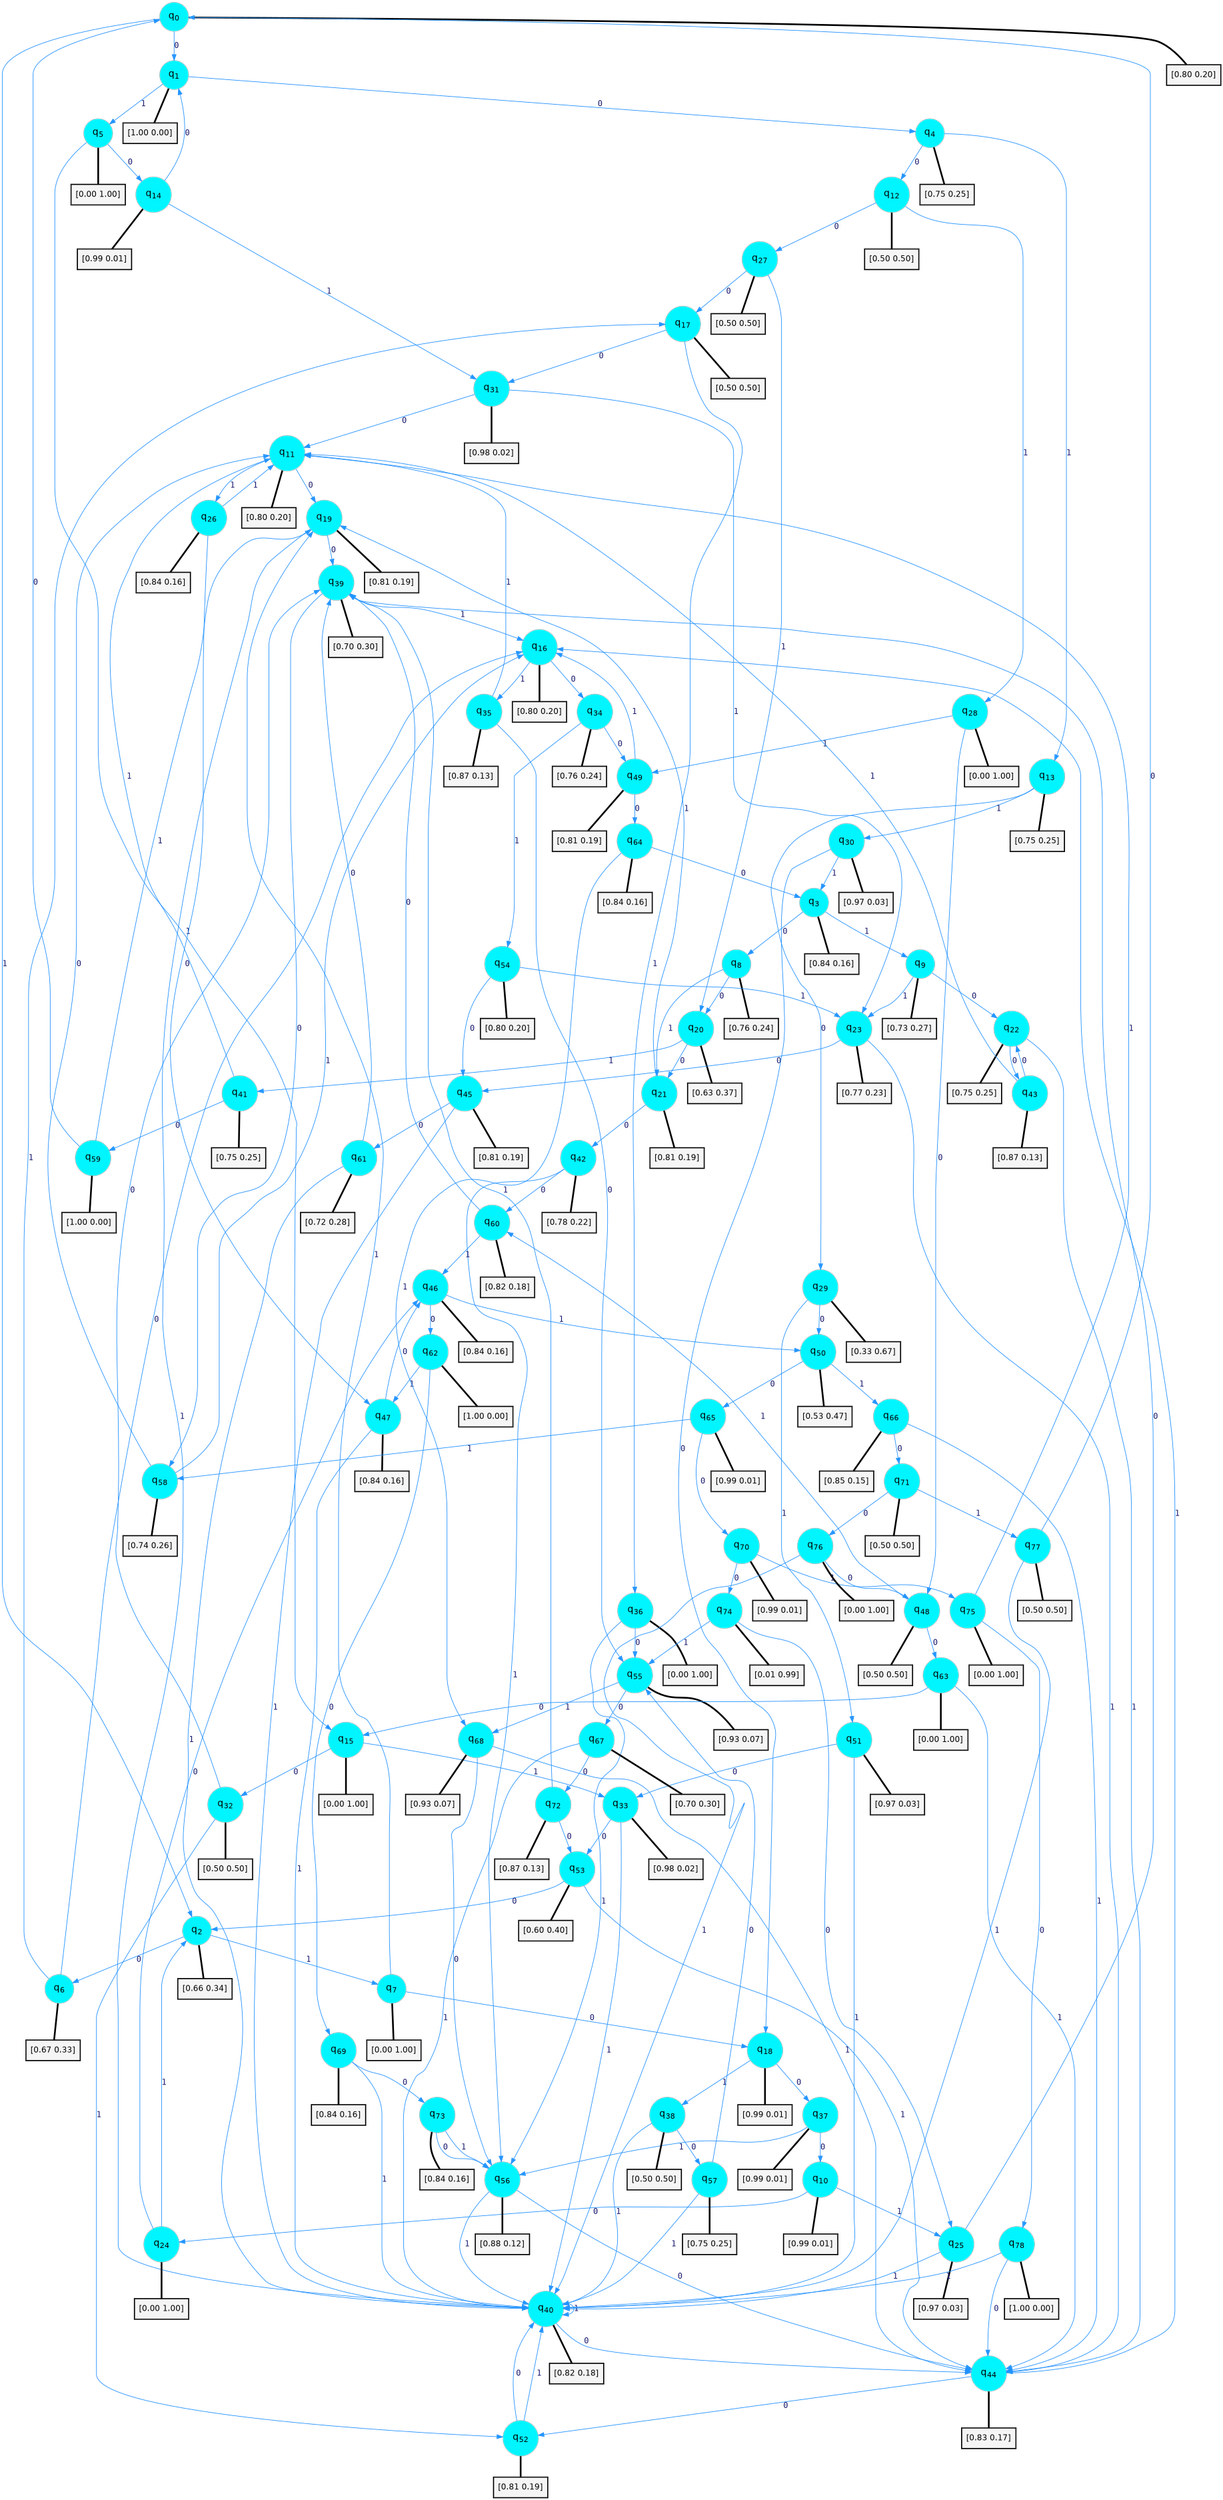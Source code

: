 digraph G {
graph [
bgcolor=transparent, dpi=300, rankdir=TD, size="40,25"];
node [
color=gray, fillcolor=turquoise1, fontcolor=black, fontname=Helvetica, fontsize=16, fontweight=bold, shape=circle, style=filled];
edge [
arrowsize=1, color=dodgerblue1, fontcolor=midnightblue, fontname=courier, fontweight=bold, penwidth=1, style=solid, weight=20];
0[label=<q<SUB>0</SUB>>];
1[label=<q<SUB>1</SUB>>];
2[label=<q<SUB>2</SUB>>];
3[label=<q<SUB>3</SUB>>];
4[label=<q<SUB>4</SUB>>];
5[label=<q<SUB>5</SUB>>];
6[label=<q<SUB>6</SUB>>];
7[label=<q<SUB>7</SUB>>];
8[label=<q<SUB>8</SUB>>];
9[label=<q<SUB>9</SUB>>];
10[label=<q<SUB>10</SUB>>];
11[label=<q<SUB>11</SUB>>];
12[label=<q<SUB>12</SUB>>];
13[label=<q<SUB>13</SUB>>];
14[label=<q<SUB>14</SUB>>];
15[label=<q<SUB>15</SUB>>];
16[label=<q<SUB>16</SUB>>];
17[label=<q<SUB>17</SUB>>];
18[label=<q<SUB>18</SUB>>];
19[label=<q<SUB>19</SUB>>];
20[label=<q<SUB>20</SUB>>];
21[label=<q<SUB>21</SUB>>];
22[label=<q<SUB>22</SUB>>];
23[label=<q<SUB>23</SUB>>];
24[label=<q<SUB>24</SUB>>];
25[label=<q<SUB>25</SUB>>];
26[label=<q<SUB>26</SUB>>];
27[label=<q<SUB>27</SUB>>];
28[label=<q<SUB>28</SUB>>];
29[label=<q<SUB>29</SUB>>];
30[label=<q<SUB>30</SUB>>];
31[label=<q<SUB>31</SUB>>];
32[label=<q<SUB>32</SUB>>];
33[label=<q<SUB>33</SUB>>];
34[label=<q<SUB>34</SUB>>];
35[label=<q<SUB>35</SUB>>];
36[label=<q<SUB>36</SUB>>];
37[label=<q<SUB>37</SUB>>];
38[label=<q<SUB>38</SUB>>];
39[label=<q<SUB>39</SUB>>];
40[label=<q<SUB>40</SUB>>];
41[label=<q<SUB>41</SUB>>];
42[label=<q<SUB>42</SUB>>];
43[label=<q<SUB>43</SUB>>];
44[label=<q<SUB>44</SUB>>];
45[label=<q<SUB>45</SUB>>];
46[label=<q<SUB>46</SUB>>];
47[label=<q<SUB>47</SUB>>];
48[label=<q<SUB>48</SUB>>];
49[label=<q<SUB>49</SUB>>];
50[label=<q<SUB>50</SUB>>];
51[label=<q<SUB>51</SUB>>];
52[label=<q<SUB>52</SUB>>];
53[label=<q<SUB>53</SUB>>];
54[label=<q<SUB>54</SUB>>];
55[label=<q<SUB>55</SUB>>];
56[label=<q<SUB>56</SUB>>];
57[label=<q<SUB>57</SUB>>];
58[label=<q<SUB>58</SUB>>];
59[label=<q<SUB>59</SUB>>];
60[label=<q<SUB>60</SUB>>];
61[label=<q<SUB>61</SUB>>];
62[label=<q<SUB>62</SUB>>];
63[label=<q<SUB>63</SUB>>];
64[label=<q<SUB>64</SUB>>];
65[label=<q<SUB>65</SUB>>];
66[label=<q<SUB>66</SUB>>];
67[label=<q<SUB>67</SUB>>];
68[label=<q<SUB>68</SUB>>];
69[label=<q<SUB>69</SUB>>];
70[label=<q<SUB>70</SUB>>];
71[label=<q<SUB>71</SUB>>];
72[label=<q<SUB>72</SUB>>];
73[label=<q<SUB>73</SUB>>];
74[label=<q<SUB>74</SUB>>];
75[label=<q<SUB>75</SUB>>];
76[label=<q<SUB>76</SUB>>];
77[label=<q<SUB>77</SUB>>];
78[label=<q<SUB>78</SUB>>];
79[label="[0.80 0.20]", shape=box,fontcolor=black, fontname=Helvetica, fontsize=14, penwidth=2, fillcolor=whitesmoke,color=black];
80[label="[1.00 0.00]", shape=box,fontcolor=black, fontname=Helvetica, fontsize=14, penwidth=2, fillcolor=whitesmoke,color=black];
81[label="[0.66 0.34]", shape=box,fontcolor=black, fontname=Helvetica, fontsize=14, penwidth=2, fillcolor=whitesmoke,color=black];
82[label="[0.84 0.16]", shape=box,fontcolor=black, fontname=Helvetica, fontsize=14, penwidth=2, fillcolor=whitesmoke,color=black];
83[label="[0.75 0.25]", shape=box,fontcolor=black, fontname=Helvetica, fontsize=14, penwidth=2, fillcolor=whitesmoke,color=black];
84[label="[0.00 1.00]", shape=box,fontcolor=black, fontname=Helvetica, fontsize=14, penwidth=2, fillcolor=whitesmoke,color=black];
85[label="[0.67 0.33]", shape=box,fontcolor=black, fontname=Helvetica, fontsize=14, penwidth=2, fillcolor=whitesmoke,color=black];
86[label="[0.00 1.00]", shape=box,fontcolor=black, fontname=Helvetica, fontsize=14, penwidth=2, fillcolor=whitesmoke,color=black];
87[label="[0.76 0.24]", shape=box,fontcolor=black, fontname=Helvetica, fontsize=14, penwidth=2, fillcolor=whitesmoke,color=black];
88[label="[0.73 0.27]", shape=box,fontcolor=black, fontname=Helvetica, fontsize=14, penwidth=2, fillcolor=whitesmoke,color=black];
89[label="[0.99 0.01]", shape=box,fontcolor=black, fontname=Helvetica, fontsize=14, penwidth=2, fillcolor=whitesmoke,color=black];
90[label="[0.80 0.20]", shape=box,fontcolor=black, fontname=Helvetica, fontsize=14, penwidth=2, fillcolor=whitesmoke,color=black];
91[label="[0.50 0.50]", shape=box,fontcolor=black, fontname=Helvetica, fontsize=14, penwidth=2, fillcolor=whitesmoke,color=black];
92[label="[0.75 0.25]", shape=box,fontcolor=black, fontname=Helvetica, fontsize=14, penwidth=2, fillcolor=whitesmoke,color=black];
93[label="[0.99 0.01]", shape=box,fontcolor=black, fontname=Helvetica, fontsize=14, penwidth=2, fillcolor=whitesmoke,color=black];
94[label="[0.00 1.00]", shape=box,fontcolor=black, fontname=Helvetica, fontsize=14, penwidth=2, fillcolor=whitesmoke,color=black];
95[label="[0.80 0.20]", shape=box,fontcolor=black, fontname=Helvetica, fontsize=14, penwidth=2, fillcolor=whitesmoke,color=black];
96[label="[0.50 0.50]", shape=box,fontcolor=black, fontname=Helvetica, fontsize=14, penwidth=2, fillcolor=whitesmoke,color=black];
97[label="[0.99 0.01]", shape=box,fontcolor=black, fontname=Helvetica, fontsize=14, penwidth=2, fillcolor=whitesmoke,color=black];
98[label="[0.81 0.19]", shape=box,fontcolor=black, fontname=Helvetica, fontsize=14, penwidth=2, fillcolor=whitesmoke,color=black];
99[label="[0.63 0.37]", shape=box,fontcolor=black, fontname=Helvetica, fontsize=14, penwidth=2, fillcolor=whitesmoke,color=black];
100[label="[0.81 0.19]", shape=box,fontcolor=black, fontname=Helvetica, fontsize=14, penwidth=2, fillcolor=whitesmoke,color=black];
101[label="[0.75 0.25]", shape=box,fontcolor=black, fontname=Helvetica, fontsize=14, penwidth=2, fillcolor=whitesmoke,color=black];
102[label="[0.77 0.23]", shape=box,fontcolor=black, fontname=Helvetica, fontsize=14, penwidth=2, fillcolor=whitesmoke,color=black];
103[label="[0.00 1.00]", shape=box,fontcolor=black, fontname=Helvetica, fontsize=14, penwidth=2, fillcolor=whitesmoke,color=black];
104[label="[0.97 0.03]", shape=box,fontcolor=black, fontname=Helvetica, fontsize=14, penwidth=2, fillcolor=whitesmoke,color=black];
105[label="[0.84 0.16]", shape=box,fontcolor=black, fontname=Helvetica, fontsize=14, penwidth=2, fillcolor=whitesmoke,color=black];
106[label="[0.50 0.50]", shape=box,fontcolor=black, fontname=Helvetica, fontsize=14, penwidth=2, fillcolor=whitesmoke,color=black];
107[label="[0.00 1.00]", shape=box,fontcolor=black, fontname=Helvetica, fontsize=14, penwidth=2, fillcolor=whitesmoke,color=black];
108[label="[0.33 0.67]", shape=box,fontcolor=black, fontname=Helvetica, fontsize=14, penwidth=2, fillcolor=whitesmoke,color=black];
109[label="[0.97 0.03]", shape=box,fontcolor=black, fontname=Helvetica, fontsize=14, penwidth=2, fillcolor=whitesmoke,color=black];
110[label="[0.98 0.02]", shape=box,fontcolor=black, fontname=Helvetica, fontsize=14, penwidth=2, fillcolor=whitesmoke,color=black];
111[label="[0.50 0.50]", shape=box,fontcolor=black, fontname=Helvetica, fontsize=14, penwidth=2, fillcolor=whitesmoke,color=black];
112[label="[0.98 0.02]", shape=box,fontcolor=black, fontname=Helvetica, fontsize=14, penwidth=2, fillcolor=whitesmoke,color=black];
113[label="[0.76 0.24]", shape=box,fontcolor=black, fontname=Helvetica, fontsize=14, penwidth=2, fillcolor=whitesmoke,color=black];
114[label="[0.87 0.13]", shape=box,fontcolor=black, fontname=Helvetica, fontsize=14, penwidth=2, fillcolor=whitesmoke,color=black];
115[label="[0.00 1.00]", shape=box,fontcolor=black, fontname=Helvetica, fontsize=14, penwidth=2, fillcolor=whitesmoke,color=black];
116[label="[0.99 0.01]", shape=box,fontcolor=black, fontname=Helvetica, fontsize=14, penwidth=2, fillcolor=whitesmoke,color=black];
117[label="[0.50 0.50]", shape=box,fontcolor=black, fontname=Helvetica, fontsize=14, penwidth=2, fillcolor=whitesmoke,color=black];
118[label="[0.70 0.30]", shape=box,fontcolor=black, fontname=Helvetica, fontsize=14, penwidth=2, fillcolor=whitesmoke,color=black];
119[label="[0.82 0.18]", shape=box,fontcolor=black, fontname=Helvetica, fontsize=14, penwidth=2, fillcolor=whitesmoke,color=black];
120[label="[0.75 0.25]", shape=box,fontcolor=black, fontname=Helvetica, fontsize=14, penwidth=2, fillcolor=whitesmoke,color=black];
121[label="[0.78 0.22]", shape=box,fontcolor=black, fontname=Helvetica, fontsize=14, penwidth=2, fillcolor=whitesmoke,color=black];
122[label="[0.87 0.13]", shape=box,fontcolor=black, fontname=Helvetica, fontsize=14, penwidth=2, fillcolor=whitesmoke,color=black];
123[label="[0.83 0.17]", shape=box,fontcolor=black, fontname=Helvetica, fontsize=14, penwidth=2, fillcolor=whitesmoke,color=black];
124[label="[0.81 0.19]", shape=box,fontcolor=black, fontname=Helvetica, fontsize=14, penwidth=2, fillcolor=whitesmoke,color=black];
125[label="[0.84 0.16]", shape=box,fontcolor=black, fontname=Helvetica, fontsize=14, penwidth=2, fillcolor=whitesmoke,color=black];
126[label="[0.84 0.16]", shape=box,fontcolor=black, fontname=Helvetica, fontsize=14, penwidth=2, fillcolor=whitesmoke,color=black];
127[label="[0.50 0.50]", shape=box,fontcolor=black, fontname=Helvetica, fontsize=14, penwidth=2, fillcolor=whitesmoke,color=black];
128[label="[0.81 0.19]", shape=box,fontcolor=black, fontname=Helvetica, fontsize=14, penwidth=2, fillcolor=whitesmoke,color=black];
129[label="[0.53 0.47]", shape=box,fontcolor=black, fontname=Helvetica, fontsize=14, penwidth=2, fillcolor=whitesmoke,color=black];
130[label="[0.97 0.03]", shape=box,fontcolor=black, fontname=Helvetica, fontsize=14, penwidth=2, fillcolor=whitesmoke,color=black];
131[label="[0.81 0.19]", shape=box,fontcolor=black, fontname=Helvetica, fontsize=14, penwidth=2, fillcolor=whitesmoke,color=black];
132[label="[0.60 0.40]", shape=box,fontcolor=black, fontname=Helvetica, fontsize=14, penwidth=2, fillcolor=whitesmoke,color=black];
133[label="[0.80 0.20]", shape=box,fontcolor=black, fontname=Helvetica, fontsize=14, penwidth=2, fillcolor=whitesmoke,color=black];
134[label="[0.93 0.07]", shape=box,fontcolor=black, fontname=Helvetica, fontsize=14, penwidth=2, fillcolor=whitesmoke,color=black];
135[label="[0.88 0.12]", shape=box,fontcolor=black, fontname=Helvetica, fontsize=14, penwidth=2, fillcolor=whitesmoke,color=black];
136[label="[0.75 0.25]", shape=box,fontcolor=black, fontname=Helvetica, fontsize=14, penwidth=2, fillcolor=whitesmoke,color=black];
137[label="[0.74 0.26]", shape=box,fontcolor=black, fontname=Helvetica, fontsize=14, penwidth=2, fillcolor=whitesmoke,color=black];
138[label="[1.00 0.00]", shape=box,fontcolor=black, fontname=Helvetica, fontsize=14, penwidth=2, fillcolor=whitesmoke,color=black];
139[label="[0.82 0.18]", shape=box,fontcolor=black, fontname=Helvetica, fontsize=14, penwidth=2, fillcolor=whitesmoke,color=black];
140[label="[0.72 0.28]", shape=box,fontcolor=black, fontname=Helvetica, fontsize=14, penwidth=2, fillcolor=whitesmoke,color=black];
141[label="[1.00 0.00]", shape=box,fontcolor=black, fontname=Helvetica, fontsize=14, penwidth=2, fillcolor=whitesmoke,color=black];
142[label="[0.00 1.00]", shape=box,fontcolor=black, fontname=Helvetica, fontsize=14, penwidth=2, fillcolor=whitesmoke,color=black];
143[label="[0.84 0.16]", shape=box,fontcolor=black, fontname=Helvetica, fontsize=14, penwidth=2, fillcolor=whitesmoke,color=black];
144[label="[0.99 0.01]", shape=box,fontcolor=black, fontname=Helvetica, fontsize=14, penwidth=2, fillcolor=whitesmoke,color=black];
145[label="[0.85 0.15]", shape=box,fontcolor=black, fontname=Helvetica, fontsize=14, penwidth=2, fillcolor=whitesmoke,color=black];
146[label="[0.70 0.30]", shape=box,fontcolor=black, fontname=Helvetica, fontsize=14, penwidth=2, fillcolor=whitesmoke,color=black];
147[label="[0.93 0.07]", shape=box,fontcolor=black, fontname=Helvetica, fontsize=14, penwidth=2, fillcolor=whitesmoke,color=black];
148[label="[0.84 0.16]", shape=box,fontcolor=black, fontname=Helvetica, fontsize=14, penwidth=2, fillcolor=whitesmoke,color=black];
149[label="[0.99 0.01]", shape=box,fontcolor=black, fontname=Helvetica, fontsize=14, penwidth=2, fillcolor=whitesmoke,color=black];
150[label="[0.50 0.50]", shape=box,fontcolor=black, fontname=Helvetica, fontsize=14, penwidth=2, fillcolor=whitesmoke,color=black];
151[label="[0.87 0.13]", shape=box,fontcolor=black, fontname=Helvetica, fontsize=14, penwidth=2, fillcolor=whitesmoke,color=black];
152[label="[0.84 0.16]", shape=box,fontcolor=black, fontname=Helvetica, fontsize=14, penwidth=2, fillcolor=whitesmoke,color=black];
153[label="[0.01 0.99]", shape=box,fontcolor=black, fontname=Helvetica, fontsize=14, penwidth=2, fillcolor=whitesmoke,color=black];
154[label="[0.00 1.00]", shape=box,fontcolor=black, fontname=Helvetica, fontsize=14, penwidth=2, fillcolor=whitesmoke,color=black];
155[label="[0.00 1.00]", shape=box,fontcolor=black, fontname=Helvetica, fontsize=14, penwidth=2, fillcolor=whitesmoke,color=black];
156[label="[0.50 0.50]", shape=box,fontcolor=black, fontname=Helvetica, fontsize=14, penwidth=2, fillcolor=whitesmoke,color=black];
157[label="[1.00 0.00]", shape=box,fontcolor=black, fontname=Helvetica, fontsize=14, penwidth=2, fillcolor=whitesmoke,color=black];
0->1 [label=0];
0->2 [label=1];
0->79 [arrowhead=none, penwidth=3,color=black];
1->4 [label=0];
1->5 [label=1];
1->80 [arrowhead=none, penwidth=3,color=black];
2->6 [label=0];
2->7 [label=1];
2->81 [arrowhead=none, penwidth=3,color=black];
3->8 [label=0];
3->9 [label=1];
3->82 [arrowhead=none, penwidth=3,color=black];
4->12 [label=0];
4->13 [label=1];
4->83 [arrowhead=none, penwidth=3,color=black];
5->14 [label=0];
5->15 [label=1];
5->84 [arrowhead=none, penwidth=3,color=black];
6->16 [label=0];
6->17 [label=1];
6->85 [arrowhead=none, penwidth=3,color=black];
7->18 [label=0];
7->19 [label=1];
7->86 [arrowhead=none, penwidth=3,color=black];
8->20 [label=0];
8->21 [label=1];
8->87 [arrowhead=none, penwidth=3,color=black];
9->22 [label=0];
9->23 [label=1];
9->88 [arrowhead=none, penwidth=3,color=black];
10->24 [label=0];
10->25 [label=1];
10->89 [arrowhead=none, penwidth=3,color=black];
11->19 [label=0];
11->26 [label=1];
11->90 [arrowhead=none, penwidth=3,color=black];
12->27 [label=0];
12->28 [label=1];
12->91 [arrowhead=none, penwidth=3,color=black];
13->29 [label=0];
13->30 [label=1];
13->92 [arrowhead=none, penwidth=3,color=black];
14->1 [label=0];
14->31 [label=1];
14->93 [arrowhead=none, penwidth=3,color=black];
15->32 [label=0];
15->33 [label=1];
15->94 [arrowhead=none, penwidth=3,color=black];
16->34 [label=0];
16->35 [label=1];
16->95 [arrowhead=none, penwidth=3,color=black];
17->31 [label=0];
17->36 [label=1];
17->96 [arrowhead=none, penwidth=3,color=black];
18->37 [label=0];
18->38 [label=1];
18->97 [arrowhead=none, penwidth=3,color=black];
19->39 [label=0];
19->40 [label=1];
19->98 [arrowhead=none, penwidth=3,color=black];
20->21 [label=0];
20->41 [label=1];
20->99 [arrowhead=none, penwidth=3,color=black];
21->42 [label=0];
21->19 [label=1];
21->100 [arrowhead=none, penwidth=3,color=black];
22->43 [label=0];
22->44 [label=1];
22->101 [arrowhead=none, penwidth=3,color=black];
23->45 [label=0];
23->44 [label=1];
23->102 [arrowhead=none, penwidth=3,color=black];
24->46 [label=0];
24->2 [label=1];
24->103 [arrowhead=none, penwidth=3,color=black];
25->39 [label=0];
25->40 [label=1];
25->104 [arrowhead=none, penwidth=3,color=black];
26->47 [label=0];
26->11 [label=1];
26->105 [arrowhead=none, penwidth=3,color=black];
27->17 [label=0];
27->20 [label=1];
27->106 [arrowhead=none, penwidth=3,color=black];
28->48 [label=0];
28->49 [label=1];
28->107 [arrowhead=none, penwidth=3,color=black];
29->50 [label=0];
29->51 [label=1];
29->108 [arrowhead=none, penwidth=3,color=black];
30->18 [label=0];
30->3 [label=1];
30->109 [arrowhead=none, penwidth=3,color=black];
31->11 [label=0];
31->23 [label=1];
31->110 [arrowhead=none, penwidth=3,color=black];
32->39 [label=0];
32->52 [label=1];
32->111 [arrowhead=none, penwidth=3,color=black];
33->53 [label=0];
33->40 [label=1];
33->112 [arrowhead=none, penwidth=3,color=black];
34->49 [label=0];
34->54 [label=1];
34->113 [arrowhead=none, penwidth=3,color=black];
35->55 [label=0];
35->11 [label=1];
35->114 [arrowhead=none, penwidth=3,color=black];
36->55 [label=0];
36->56 [label=1];
36->115 [arrowhead=none, penwidth=3,color=black];
37->10 [label=0];
37->56 [label=1];
37->116 [arrowhead=none, penwidth=3,color=black];
38->57 [label=0];
38->40 [label=1];
38->117 [arrowhead=none, penwidth=3,color=black];
39->58 [label=0];
39->16 [label=1];
39->118 [arrowhead=none, penwidth=3,color=black];
40->44 [label=0];
40->40 [label=1];
40->119 [arrowhead=none, penwidth=3,color=black];
41->59 [label=0];
41->11 [label=1];
41->120 [arrowhead=none, penwidth=3,color=black];
42->60 [label=0];
42->56 [label=1];
42->121 [arrowhead=none, penwidth=3,color=black];
43->22 [label=0];
43->11 [label=1];
43->122 [arrowhead=none, penwidth=3,color=black];
44->52 [label=0];
44->16 [label=1];
44->123 [arrowhead=none, penwidth=3,color=black];
45->61 [label=0];
45->40 [label=1];
45->124 [arrowhead=none, penwidth=3,color=black];
46->62 [label=0];
46->50 [label=1];
46->125 [arrowhead=none, penwidth=3,color=black];
47->46 [label=0];
47->40 [label=1];
47->126 [arrowhead=none, penwidth=3,color=black];
48->63 [label=0];
48->60 [label=1];
48->127 [arrowhead=none, penwidth=3,color=black];
49->64 [label=0];
49->16 [label=1];
49->128 [arrowhead=none, penwidth=3,color=black];
50->65 [label=0];
50->66 [label=1];
50->129 [arrowhead=none, penwidth=3,color=black];
51->33 [label=0];
51->40 [label=1];
51->130 [arrowhead=none, penwidth=3,color=black];
52->40 [label=0];
52->40 [label=1];
52->131 [arrowhead=none, penwidth=3,color=black];
53->2 [label=0];
53->44 [label=1];
53->132 [arrowhead=none, penwidth=3,color=black];
54->45 [label=0];
54->23 [label=1];
54->133 [arrowhead=none, penwidth=3,color=black];
55->67 [label=0];
55->68 [label=1];
55->134 [arrowhead=none, penwidth=3,color=black];
56->44 [label=0];
56->40 [label=1];
56->135 [arrowhead=none, penwidth=3,color=black];
57->55 [label=0];
57->40 [label=1];
57->136 [arrowhead=none, penwidth=3,color=black];
58->11 [label=0];
58->16 [label=1];
58->137 [arrowhead=none, penwidth=3,color=black];
59->0 [label=0];
59->19 [label=1];
59->138 [arrowhead=none, penwidth=3,color=black];
60->39 [label=0];
60->46 [label=1];
60->139 [arrowhead=none, penwidth=3,color=black];
61->39 [label=0];
61->40 [label=1];
61->140 [arrowhead=none, penwidth=3,color=black];
62->69 [label=0];
62->47 [label=1];
62->141 [arrowhead=none, penwidth=3,color=black];
63->15 [label=0];
63->44 [label=1];
63->142 [arrowhead=none, penwidth=3,color=black];
64->3 [label=0];
64->68 [label=1];
64->143 [arrowhead=none, penwidth=3,color=black];
65->70 [label=0];
65->58 [label=1];
65->144 [arrowhead=none, penwidth=3,color=black];
66->71 [label=0];
66->44 [label=1];
66->145 [arrowhead=none, penwidth=3,color=black];
67->72 [label=0];
67->40 [label=1];
67->146 [arrowhead=none, penwidth=3,color=black];
68->56 [label=0];
68->44 [label=1];
68->147 [arrowhead=none, penwidth=3,color=black];
69->73 [label=0];
69->40 [label=1];
69->148 [arrowhead=none, penwidth=3,color=black];
70->74 [label=0];
70->75 [label=1];
70->149 [arrowhead=none, penwidth=3,color=black];
71->76 [label=0];
71->77 [label=1];
71->150 [arrowhead=none, penwidth=3,color=black];
72->53 [label=0];
72->39 [label=1];
72->151 [arrowhead=none, penwidth=3,color=black];
73->56 [label=0];
73->56 [label=1];
73->152 [arrowhead=none, penwidth=3,color=black];
74->25 [label=0];
74->55 [label=1];
74->153 [arrowhead=none, penwidth=3,color=black];
75->78 [label=0];
75->11 [label=1];
75->154 [arrowhead=none, penwidth=3,color=black];
76->48 [label=0];
76->40 [label=1];
76->155 [arrowhead=none, penwidth=3,color=black];
77->0 [label=0];
77->40 [label=1];
77->156 [arrowhead=none, penwidth=3,color=black];
78->44 [label=0];
78->40 [label=1];
78->157 [arrowhead=none, penwidth=3,color=black];
}
